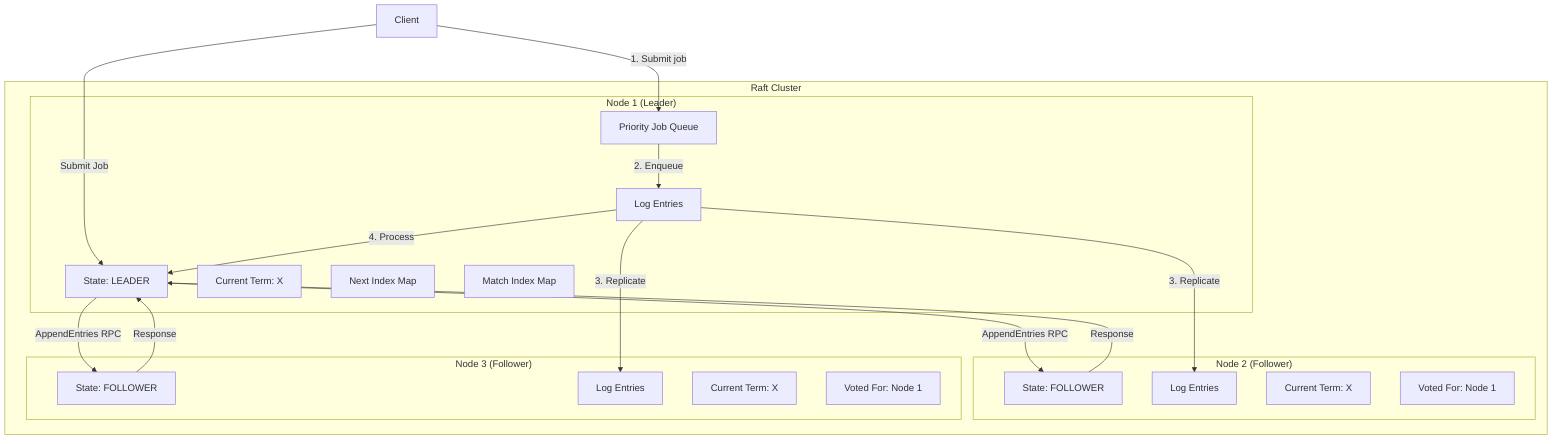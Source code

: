 flowchart TB
    subgraph "Raft Cluster"
        subgraph "Node 1 (Leader)"
            N1State["State: LEADER"]
            N1Log["Log Entries"]
            N1Term["Current Term: X"]
            N1NextIndex["Next Index Map"]
            N1MatchIndex["Match Index Map"]
            N1JobQueue["Priority Job Queue"]
        end
        
        subgraph "Node 2 (Follower)"
            N2State["State: FOLLOWER"]
            N2Log["Log Entries"]
            N2Term["Current Term: X"]
            N2VotedFor["Voted For: Node 1"]
        end
        
        subgraph "Node 3 (Follower)"
            N3State["State: FOLLOWER"]
            N3Log["Log Entries"]
            N3Term["Current Term: X"]
            N3VotedFor["Voted For: Node 1"]
        end
    end
    
    Client["Client"]

    %% Communication patterns
    Client -->|"Submit Job"| N1State
    N1State -->|"AppendEntries RPC"| N2State
    N1State -->|"AppendEntries RPC"| N3State
    N2State -->|"Response"| N1State
    N3State -->|"Response"| N1State
    
    %% Job processing flow
    Client -->|"1. Submit job"| N1JobQueue
    N1JobQueue -->|"2. Enqueue"| N1Log
    N1Log -->|"3. Replicate"| N2Log
    N1Log -->|"3. Replicate"| N3Log
    N1Log -->|"4. Process"| N1State
